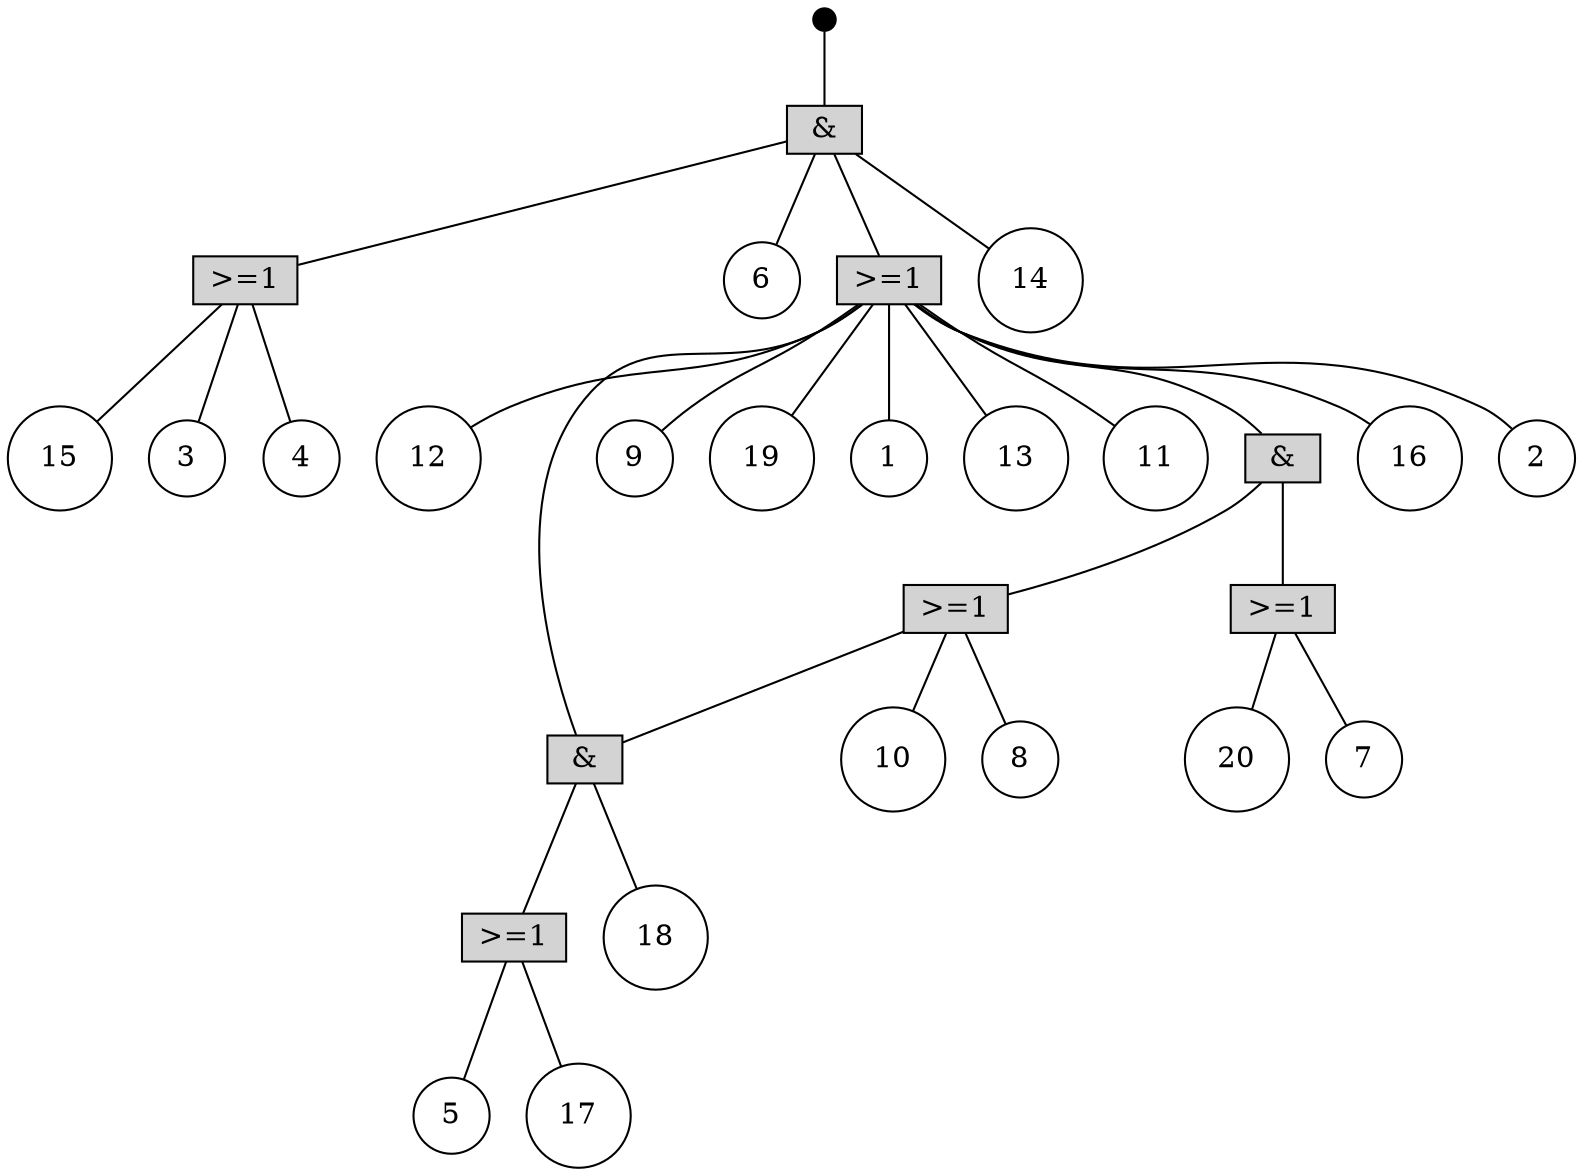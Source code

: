 digraph G {
0 [shape=point, style=filled, width=0.15, label="TOP"]; 0 -> 21 [style=filled, dir=none];4 [shape=circle, height=0.25, width=0.25, label="5"];
7 [shape=circle, height=0.25, width=0.25, label="15"];
8 [shape=circle, height=0.25, width=0.25, label="12"];
9 [shape=circle, height=0.25, width=0.25, label="17"];
27 [shape=box, style=filled, height=0.25, width=0.5, label=">=1"];27 -> 5 [style=filled, dir=none];27 -> 13 [style=filled, dir=none];27 -> 22 [style=filled, dir=none];
10 [shape=circle, height=0.25, width=0.25, label="20"];
13 [shape=circle, height=0.25, width=0.25, label="8"];
16 [shape=circle, height=0.25, width=0.25, label="9"];
24 [shape=box, style=filled, height=0.25, width=0.5, label=">=1"];24 -> 9 [style=filled, dir=none];24 -> 4 [style=filled, dir=none];
17 [shape=circle, height=0.25, width=0.25, label="19"];
26 [shape=box, style=filled, height=0.25, width=0.5, label=">=1"];26 -> 7 [style=filled, dir=none];26 -> 19 [style=filled, dir=none];26 -> 18 [style=filled, dir=none];
19 [shape=circle, height=0.25, width=0.25, label="3"];
3 [shape=circle, height=0.25, width=0.25, label="1"];
2 [shape=circle, height=0.25, width=0.25, label="13"];
1 [shape=circle, height=0.25, width=0.25, label="6"];
6 [shape=circle, height=0.25, width=0.25, label="11"];
5 [shape=circle, height=0.25, width=0.25, label="10"];
22 [shape=box, style=filled, height=0.25, width=0.5, label="&"];22 -> 20 [style=filled, dir=none];22 -> 24 [style=filled, dir=none];
25 [shape=box, style=filled, height=0.25, width=0.5, label=">=1"];25 -> 10 [style=filled, dir=none];25 -> 11 [style=filled, dir=none];
23 [shape=box, style=filled, height=0.25, width=0.5, label="&"];23 -> 25 [style=filled, dir=none];23 -> 27 [style=filled, dir=none];
11 [shape=circle, height=0.25, width=0.25, label="7"];
12 [shape=circle, height=0.25, width=0.25, label="16"];
21 [shape=box, style=filled, height=0.25, width=0.5, label="&"];21 -> 28 [style=filled, dir=none];21 -> 26 [style=filled, dir=none];21 -> 15 [style=filled, dir=none];21 -> 1 [style=filled, dir=none];
14 [shape=circle, height=0.25, width=0.25, label="2"];
15 [shape=circle, height=0.25, width=0.25, label="14"];
18 [shape=circle, height=0.25, width=0.25, label="4"];
28 [shape=box, style=filled, height=0.25, width=0.5, label=">=1"];28 -> 23 [style=filled, dir=none];28 -> 17 [style=filled, dir=none];28 -> 8 [style=filled, dir=none];28 -> 6 [style=filled, dir=none];28 -> 14 [style=filled, dir=none];28 -> 12 [style=filled, dir=none];28 -> 3 [style=filled, dir=none];28 -> 2 [style=filled, dir=none];28 -> 22 [style=filled, dir=none];28 -> 16 [style=filled, dir=none];
20 [shape=circle, height=0.25, width=0.25, label="18"];

}